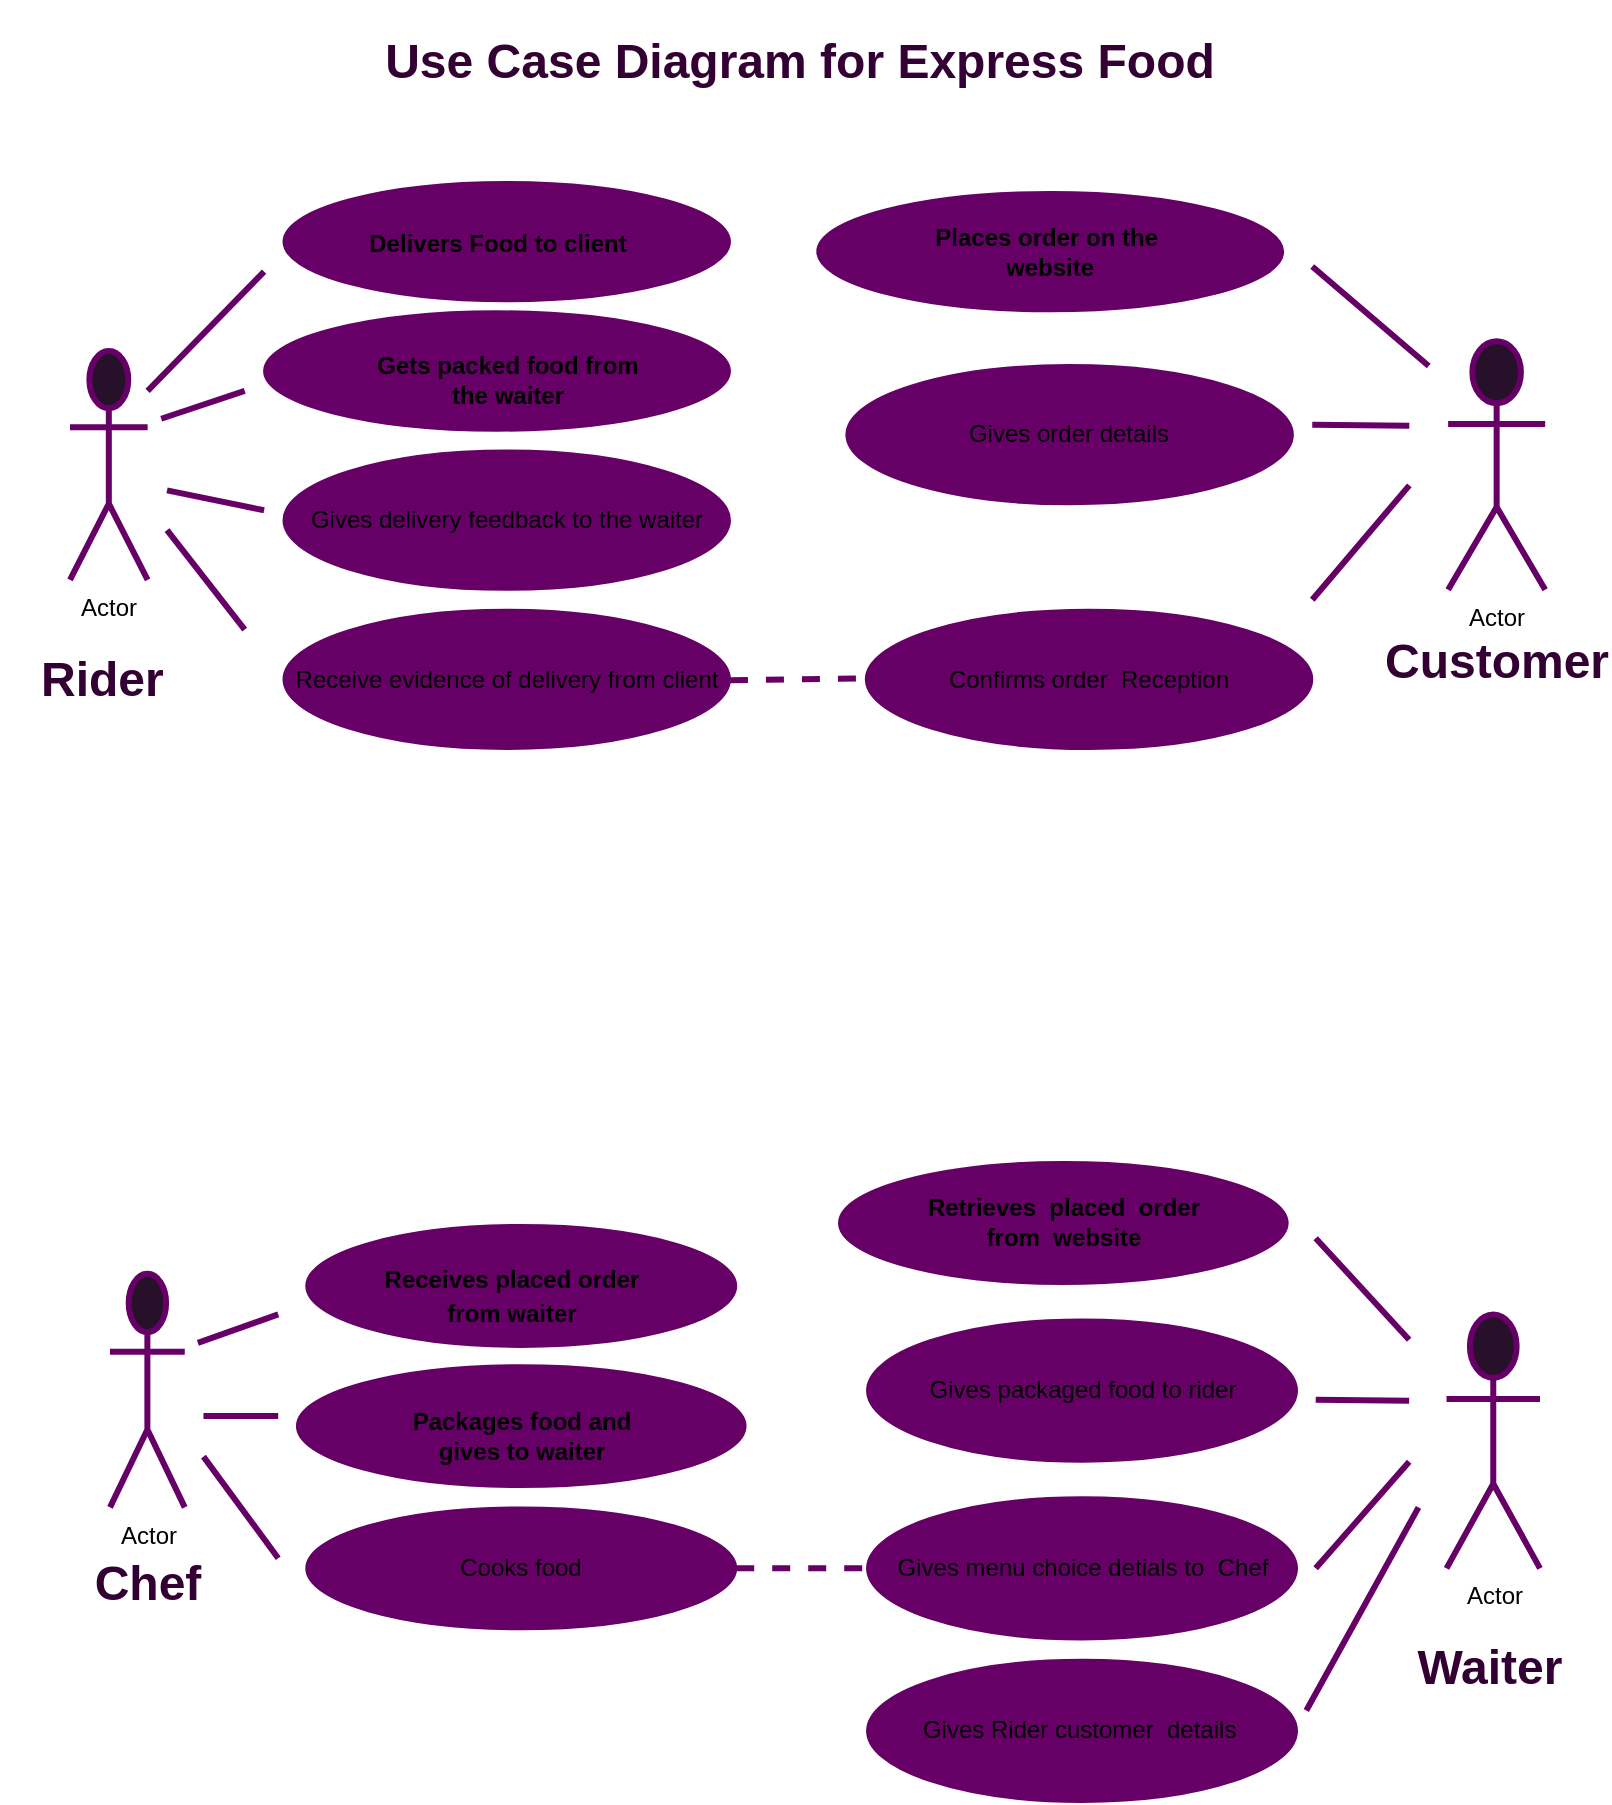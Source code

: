 <mxfile version="13.1.3" pages="2">
    <diagram id="6hGFLwfOUW9BJ-s0fimq" name="Page-1">
        <mxGraphModel dx="2160" dy="410" grid="0" gridSize="10" guides="1" tooltips="1" connect="1" arrows="1" fold="1" page="0" pageScale="1" pageWidth="1169" pageHeight="827" background="#ffffff" math="0" shadow="0">
            <root>
                <mxCell id="0"/>
                <mxCell id="1" parent="0"/>
                <mxCell id="83" value="&lt;h1&gt;&lt;font color=&quot;#330033&quot;&gt;Waiter&lt;/font&gt;&lt;/h1&gt;&lt;span style=&quot;color: rgba(0 , 0 , 0 , 0) ; font-family: monospace ; font-size: 0px&quot;&gt;%3CmxGraphModel%3E%3Croot%3E%3CmxCell%20id%3D%220%22%2F%3E%3CmxCell%20id%3D%221%22%20parent%3D%220%22%2F%3E%3CmxCell%20id%3D%222%22%20value%3D%22Actor%22%20style%3D%22shape%3DumlActor%3BverticalLabelPosition%3Dbottom%3BlabelBackgroundColor%3D%23ffffff%3BverticalAlign%3Dtop%3Bhtml%3D1%3BoutlineConnect%3D0%3BfillColor%3D%2327102A%3BstrokeColor%3D%23FFFFFF%3B%22%20vertex%3D%221%22%20parent%3D%221%22%3E%3CmxGeometry%20x%3D%22-790%22%20y%3D%22132.5%22%20width%3D%2240%22%20height%3D%22115%22%20as%3D%22geometry%22%2F%3E%3C%2FmxCell%3E%3CmxCell%20id%3D%223%22%20value%3D%22%22%20style%3D%22ellipse%3BwhiteSpace%3Dwrap%3Bhtml%3D1%3BfillColor%3D%23660066%3BstrokeColor%3D%23660066%3B%22%20vertex%3D%221%22%20parent%3D%221%22%3E%3CmxGeometry%20x%3D%22-680%22%20y%3D%2247.5%22%20width%3D%22230%22%20height%3D%2260%22%20as%3D%22geometry%22%2F%3E%3C%2FmxCell%3E%3CmxCell%20id%3D%224%22%20value%3D%22%22%20style%3D%22ellipse%3BwhiteSpace%3Dwrap%3Bhtml%3D1%3BfillColor%3D%23660066%3BstrokeColor%3D%23660066%3B%22%20vertex%3D%221%22%20parent%3D%221%22%3E%3CmxGeometry%20x%3D%22-690%22%20y%3D%22112.5%22%20width%3D%22240%22%20height%3D%2260%22%20as%3D%22geometry%22%2F%3E%3C%2FmxCell%3E%3CmxCell%20id%3D%225%22%20value%3D%22Gives%20delivry%20feedback%20to%20the%20waiter%22%20style%3D%22ellipse%3BwhiteSpace%3Dwrap%3Bhtml%3D1%3BfillColor%3D%23660066%3BstrokeColor%3D%23660066%3B%22%20vertex%3D%221%22%20parent%3D%221%22%3E%3CmxGeometry%20x%3D%22-680%22%20y%3D%22182.5%22%20width%3D%22230%22%20height%3D%2270%22%20as%3D%22geometry%22%2F%3E%3C%2FmxCell%3E%3CmxCell%20id%3D%226%22%20value%3D%22Receive%20evidence%20of%20delivery%20from%20client%22%20style%3D%22ellipse%3BwhiteSpace%3Dwrap%3Bhtml%3D1%3BfillColor%3D%23660066%3BstrokeColor%3D%23660066%3B%22%20vertex%3D%221%22%20parent%3D%221%22%3E%3CmxGeometry%20x%3D%22-680%22%20y%3D%22262.5%22%20width%3D%22230%22%20height%3D%2270%22%20as%3D%22geometry%22%2F%3E%3C%2FmxCell%3E%3CmxCell%20id%3D%227%22%20value%3D%22%26lt%3Bh3%26gt%3B%26lt%3Bfont%20style%3D%26quot%3Bfont-size%3A%2012px%26quot%3B%26gt%3BDelivers%20Food%20to%20client%26lt%3B%2Ffont%26gt%3B%26lt%3B%2Fh3%26gt%3B%22%20style%3D%22text%3Bhtml%3D1%3BstrokeColor%3D%23660066%3BfillColor%3Dnone%3Balign%3Dcenter%3BverticalAlign%3Dmiddle%3BwhiteSpace%3Dwrap%3Brounded%3D0%3B%22%20vertex%3D%221%22%20parent%3D%221%22%3E%3CmxGeometry%20x%3D%22-641.92%22%20y%3D%2269.5%22%20width%3D%22143.85%22%20height%3D%2216%22%20as%3D%22geometry%22%2F%3E%3C%2FmxCell%3E%3CmxCell%20id%3D%228%22%20value%3D%22%26lt%3Bh5%26gt%3B%26lt%3Bfont%20style%3D%26quot%3Bfont-size%3A%2012px%26quot%3B%26gt%3B%26lt%3Bfont%26gt%3BGets%20packed%20food%20from%20the%20waiter%26lt%3B%2Ffont%26gt%3B%26lt%3B%2Ffont%26gt%3B%26lt%3B%2Fh5%26gt%3B%22%20style%3D%22text%3Bhtml%3D1%3BstrokeColor%3D%23660066%3BfillColor%3Dnone%3Balign%3Dcenter%3BverticalAlign%3Dmiddle%3BwhiteSpace%3Dwrap%3Brounded%3D0%3B%22%20vertex%3D%221%22%20parent%3D%221%22%3E%3CmxGeometry%20x%3D%22-640%22%20y%3D%22139.5%22%20width%3D%22150%22%20height%3D%2216%22%20as%3D%22geometry%22%2F%3E%3C%2FmxCell%3E%3CmxCell%20id%3D%229%22%20value%3D%22%22%20style%3D%22endArrow%3Dnone%3Bhtml%3D1%3B%22%20edge%3D%221%22%20parent%3D%221%22%3E%3CmxGeometry%20width%3D%2250%22%20height%3D%2250%22%20relative%3D%221%22%20as%3D%22geometry%22%3E%3CmxPoint%20x%3D%22-750%22%20y%3D%22152.5%22%20as%3D%22sourcePoint%22%2F%3E%3CmxPoint%20x%3D%22-690%22%20y%3D%2292.5%22%20as%3D%22targetPoint%22%2F%3E%3C%2FmxGeometry%3E%3C%2FmxCell%3E%3CmxCell%20id%3D%2210%22%20value%3D%22%22%20style%3D%22endArrow%3Dnone%3Bhtml%3D1%3B%22%20edge%3D%221%22%20parent%3D%221%22%3E%3CmxGeometry%20width%3D%2250%22%20height%3D%2250%22%20relative%3D%221%22%20as%3D%22geometry%22%3E%3CmxPoint%20x%3D%22-740%22%20y%3D%22202.5%22%20as%3D%22sourcePoint%22%2F%3E%3CmxPoint%20x%3D%22-690%22%20y%3D%22212.5%22%20as%3D%22targetPoint%22%2F%3E%3C%2FmxGeometry%3E%3C%2FmxCell%3E%3CmxCell%20id%3D%2211%22%20value%3D%22%22%20style%3D%22endArrow%3Dnone%3Bhtml%3D1%3B%22%20edge%3D%221%22%20parent%3D%221%22%3E%3CmxGeometry%20width%3D%2250%22%20height%3D%2250%22%20relative%3D%221%22%20as%3D%22geometry%22%3E%3CmxPoint%20x%3D%22-743%22%20y%3D%22166.5%22%20as%3D%22sourcePoint%22%2F%3E%3CmxPoint%20x%3D%22-700%22%20y%3D%22152.5%22%20as%3D%22targetPoint%22%2F%3E%3C%2FmxGeometry%3E%3C%2FmxCell%3E%3CmxCell%20id%3D%2212%22%20value%3D%22%22%20style%3D%22endArrow%3Dnone%3Bhtml%3D1%3B%22%20edge%3D%221%22%20parent%3D%221%22%3E%3CmxGeometry%20width%3D%2250%22%20height%3D%2250%22%20relative%3D%221%22%20as%3D%22geometry%22%3E%3CmxPoint%20x%3D%22-740%22%20y%3D%22222.5%22%20as%3D%22sourcePoint%22%2F%3E%3CmxPoint%20x%3D%22-700%22%20y%3D%22272.5%22%20as%3D%22targetPoint%22%2F%3E%3C%2FmxGeometry%3E%3C%2FmxCell%3E%3CmxCell%20id%3D%2213%22%20value%3D%22Actor%22%20style%3D%22shape%3DumlActor%3BverticalLabelPosition%3Dbottom%3BlabelBackgroundColor%3D%23ffffff%3BverticalAlign%3Dtop%3Bhtml%3D1%3BoutlineConnect%3D0%3BfillColor%3D%2327102A%3BstrokeColor%3D%23FFFFFF%3B%22%20vertex%3D%221%22%20parent%3D%221%22%3E%3CmxGeometry%20x%3D%22-80%22%20y%3D%22127.5%22%20width%3D%2250%22%20height%3D%22125%22%20as%3D%22geometry%22%2F%3E%3C%2FmxCell%3E%3CmxCell%20id%3D%2214%22%20value%3D%22%22%20style%3D%22ellipse%3BwhiteSpace%3Dwrap%3Bhtml%3D1%3BfillColor%3D%23660066%3BstrokeColor%3D%23660066%3B%22%20vertex%3D%221%22%20parent%3D%221%22%3E%3CmxGeometry%20x%3D%22-405%22%20y%3D%2252.5%22%20width%3D%22240%22%20height%3D%2260%22%20as%3D%22geometry%22%2F%3E%3C%2FmxCell%3E%3CmxCell%20id%3D%2215%22%20value%3D%22Gives%20order%20details%22%20style%3D%22ellipse%3BwhiteSpace%3Dwrap%3Bhtml%3D1%3BfillColor%3D%23660066%3BstrokeColor%3D%23660066%3B%22%20vertex%3D%221%22%20parent%3D%221%22%3E%3CmxGeometry%20x%3D%22-390%22%20y%3D%22127.5%22%20width%3D%22230%22%20height%3D%2270%22%20as%3D%22geometry%22%2F%3E%3C%2FmxCell%3E%3CmxCell%20id%3D%2216%22%20value%3D%22Confirms%20order%26amp%3Bnbsp%3B%20Reception%22%20style%3D%22ellipse%3BwhiteSpace%3Dwrap%3Bhtml%3D1%3BfillColor%3D%23660066%3BstrokeColor%3D%23660066%3B%22%20vertex%3D%221%22%20parent%3D%221%22%3E%3CmxGeometry%20x%3D%22-390%22%20y%3D%22230%22%20width%3D%22230%22%20height%3D%2270%22%20as%3D%22geometry%22%2F%3E%3C%2FmxCell%3E%3CmxCell%20id%3D%2217%22%20value%3D%22%26lt%3Bh5%26gt%3B%26lt%3Bspan%20style%3D%26quot%3Bfont-size%3A%2012px%26quot%3B%26gt%3BPlaces%20order%20on%20the%26amp%3Bnbsp%3B%20website%26lt%3B%2Fspan%26gt%3B%26lt%3B%2Fh5%26gt%3B%22%20style%3D%22text%3Bhtml%3D1%3BstrokeColor%3D%23660066%3BfillColor%3Dnone%3Balign%3Dcenter%3BverticalAlign%3Dmiddle%3BwhiteSpace%3Dwrap%3Brounded%3D0%3B%22%20vertex%3D%221%22%20parent%3D%221%22%3E%3CmxGeometry%20x%3D%22-360%22%20y%3D%2274.5%22%20width%3D%22150%22%20height%3D%2215.5%22%20as%3D%22geometry%22%2F%3E%3C%2FmxCell%3E%3CmxCell%20id%3D%2218%22%20value%3D%22%22%20style%3D%22endArrow%3Dnone%3Bhtml%3D1%3B%22%20edge%3D%221%22%20parent%3D%221%22%3E%3CmxGeometry%20width%3D%2250%22%20height%3D%2250%22%20relative%3D%221%22%20as%3D%22geometry%22%3E%3CmxPoint%20x%3D%22-150%22%20y%3D%22257.5%22%20as%3D%22sourcePoint%22%2F%3E%3CmxPoint%20x%3D%22-100%22%20y%3D%22200%22%20as%3D%22targetPoint%22%2F%3E%3C%2FmxGeometry%3E%3C%2FmxCell%3E%3CmxCell%20id%3D%2219%22%20value%3D%22%22%20style%3D%22endArrow%3Dnone%3Bhtml%3D1%3B%22%20edge%3D%221%22%20parent%3D%221%22%3E%3CmxGeometry%20width%3D%2250%22%20height%3D%2250%22%20relative%3D%221%22%20as%3D%22geometry%22%3E%3CmxPoint%20x%3D%22-150%22%20y%3D%22169.5%22%20as%3D%22sourcePoint%22%2F%3E%3CmxPoint%20x%3D%22-100%22%20y%3D%22170%22%20as%3D%22targetPoint%22%2F%3E%3C%2FmxGeometry%3E%3C%2FmxCell%3E%3CmxCell%20id%3D%2220%22%20value%3D%22%22%20style%3D%22endArrow%3Dnone%3Bhtml%3D1%3B%22%20edge%3D%221%22%20parent%3D%221%22%3E%3CmxGeometry%20width%3D%2250%22%20height%3D%2250%22%20relative%3D%221%22%20as%3D%22geometry%22%3E%3CmxPoint%20x%3D%22-150%22%20y%3D%2290%22%20as%3D%22sourcePoint%22%2F%3E%3CmxPoint%20x%3D%22-100%22%20y%3D%22140%22%20as%3D%22targetPoint%22%2F%3E%3C%2FmxGeometry%3E%3C%2FmxCell%3E%3CmxCell%20id%3D%2221%22%20style%3D%22edgeStyle%3Dnone%3Brounded%3D0%3BorthogonalLoop%3D1%3BjettySize%3Dauto%3Bhtml%3D1%3BexitX%3D1%3BexitY%3D1%3BexitDx%3D0%3BexitDy%3D0%3BstrokeColor%3D%23660066%3B%22%20edge%3D%221%22%20source%3D%2217%22%20target%3D%2217%22%20parent%3D%221%22%3E%3CmxGeometry%20relative%3D%221%22%20as%3D%22geometry%22%2F%3E%3C%2FmxCell%3E%3CmxCell%20id%3D%2222%22%20style%3D%22edgeStyle%3Dnone%3Brounded%3D0%3BorthogonalLoop%3D1%3BjettySize%3Dauto%3Bhtml%3D1%3BexitX%3D0.75%3BexitY%3D0%3BexitDx%3D0%3BexitDy%3D0%3BstrokeColor%3D%23660066%3B%22%20edge%3D%221%22%20source%3D%2223%22%20parent%3D%221%22%3E%3CmxGeometry%20relative%3D%221%22%20as%3D%22geometry%22%3E%3CmxPoint%20x%3D%22-40%22%20y%3D%22280%22%20as%3D%22targetPoint%22%2F%3E%3C%2FmxGeometry%3E%3C%2FmxCell%3E%3CmxCell%20id%3D%2223%22%20value%3D%22%26lt%3Bh1%26gt%3BCustomer%26lt%3B%2Fh1%26gt%3B%22%20style%3D%22text%3Bhtml%3D1%3BstrokeColor%3Dnone%3BfillColor%3Dnone%3Balign%3Dcenter%3BverticalAlign%3Dmiddle%3BwhiteSpace%3Dwrap%3Brounded%3D0%3B%22%20vertex%3D%221%22%20parent%3D%221%22%3E%3CmxGeometry%20x%3D%22-120%22%20y%3D%22287.5%22%20width%3D%22110%22%20height%3D%2220%22%20as%3D%22geometry%22%2F%3E%3C%2FmxCell%3E%3C%2Froot%3E%3C%2FmxGraphModel%3E&lt;/span&gt;" style="text;html=1;strokeColor=none;fillColor=none;align=center;verticalAlign=middle;whiteSpace=wrap;rounded=0;" parent="1" vertex="1">
                    <mxGeometry x="-125" y="860" width="110" height="20" as="geometry"/>
                </mxCell>
                <mxCell id="62" value="Actor" style="shape=umlActor;verticalLabelPosition=bottom;labelBackgroundColor=#ffffff;verticalAlign=top;html=1;outlineConnect=0;fillColor=#27102A;strokeColor=#660066;strokeWidth=3;" parent="1" vertex="1">
                    <mxGeometry x="-760" y="665.873" width="37.386" height="116.825" as="geometry"/>
                </mxCell>
                <mxCell id="63" value="" style="ellipse;whiteSpace=wrap;html=1;fillColor=#660066;strokeColor=#660066;" parent="1" vertex="1">
                    <mxGeometry x="-661.863" y="641.492" width="214.967" height="60.952" as="geometry"/>
                </mxCell>
                <mxCell id="64" value="" style="ellipse;whiteSpace=wrap;html=1;fillColor=#660066;strokeColor=#660066;" parent="1" vertex="1">
                    <mxGeometry x="-666.536" y="711.587" width="224.314" height="60.952" as="geometry"/>
                </mxCell>
                <mxCell id="65" value="Cooks food" style="ellipse;whiteSpace=wrap;html=1;fillColor=#660066;strokeColor=#660066;" parent="1" vertex="1">
                    <mxGeometry x="-661.863" y="782.698" width="214.967" height="60.952" as="geometry"/>
                </mxCell>
                <mxCell id="67" value="&lt;h3&gt;&lt;font style=&quot;font-size: 12px&quot;&gt;Receives placed order from waiter&lt;/font&gt;&lt;/h3&gt;" style="text;html=1;strokeColor=#660066;fillColor=none;align=center;verticalAlign=middle;whiteSpace=wrap;rounded=0;" parent="1" vertex="1">
                    <mxGeometry x="-626.272" y="667.905" width="134.448" height="16.254" as="geometry"/>
                </mxCell>
                <mxCell id="68" value="&lt;h5&gt;&lt;font style=&quot;font-size: 12px&quot;&gt;&lt;font&gt;Packages food and gives to waiter&lt;/font&gt;&lt;/font&gt;&lt;/h5&gt;" style="text;html=1;strokeColor=#660066;fillColor=none;align=center;verticalAlign=middle;whiteSpace=wrap;rounded=0;" parent="1" vertex="1">
                    <mxGeometry x="-624.477" y="739.016" width="140.196" height="16.254" as="geometry"/>
                </mxCell>
                <mxCell id="70" value="" style="endArrow=none;html=1;strokeColor=#660066;strokeWidth=3;" parent="1" edge="1">
                    <mxGeometry width="50" height="50" relative="1" as="geometry">
                        <mxPoint x="-713.268" y="736.984" as="sourcePoint"/>
                        <mxPoint x="-675.882" y="736.984" as="targetPoint"/>
                    </mxGeometry>
                </mxCell>
                <mxCell id="71" value="" style="endArrow=none;html=1;strokeColor=#660066;strokeWidth=3;" parent="1" edge="1">
                    <mxGeometry width="50" height="50" relative="1" as="geometry">
                        <mxPoint x="-716.072" y="700.413" as="sourcePoint"/>
                        <mxPoint x="-675.882" y="686.19" as="targetPoint"/>
                    </mxGeometry>
                </mxCell>
                <mxCell id="72" value="" style="endArrow=none;html=1;strokeColor=#660066;strokeWidth=3;" parent="1" edge="1">
                    <mxGeometry width="50" height="50" relative="1" as="geometry">
                        <mxPoint x="-713.268" y="757.302" as="sourcePoint"/>
                        <mxPoint x="-675.882" y="808.095" as="targetPoint"/>
                    </mxGeometry>
                </mxCell>
                <mxCell id="73" value="Actor" style="shape=umlActor;verticalLabelPosition=bottom;labelBackgroundColor=#ffffff;verticalAlign=top;html=1;outlineConnect=0;fillColor=#27102A;strokeColor=#660066;strokeWidth=3;" parent="1" vertex="1">
                    <mxGeometry x="-91.732" y="686.19" width="46.732" height="126.984" as="geometry"/>
                </mxCell>
                <mxCell id="74" value="" style="ellipse;whiteSpace=wrap;html=1;fillColor=#660066;strokeColor=#660066;" parent="1" vertex="1">
                    <mxGeometry x="-395.49" y="610" width="224.314" height="60.952" as="geometry"/>
                </mxCell>
                <mxCell id="75" value="Gives menu choice detials to&amp;nbsp; Chef" style="ellipse;whiteSpace=wrap;html=1;fillColor=#660066;strokeColor=#660066;" parent="1" vertex="1">
                    <mxGeometry x="-381.471" y="777.619" width="214.967" height="71.111" as="geometry"/>
                </mxCell>
                <mxCell id="76" value="Gives packaged food to rider" style="ellipse;whiteSpace=wrap;html=1;fillColor=#660066;strokeColor=#660066;" parent="1" vertex="1">
                    <mxGeometry x="-381.471" y="688.73" width="214.967" height="71.111" as="geometry"/>
                </mxCell>
                <mxCell id="77" value="&lt;h5&gt;&lt;span style=&quot;font-size: 12px&quot;&gt;Retrieves&amp;nbsp; placed&amp;nbsp; order from&amp;nbsp; website&lt;/span&gt;&lt;/h5&gt;" style="text;html=1;strokeColor=#660066;fillColor=none;align=center;verticalAlign=middle;whiteSpace=wrap;rounded=0;" parent="1" vertex="1">
                    <mxGeometry x="-353.431" y="632.349" width="140.196" height="15.746" as="geometry"/>
                </mxCell>
                <mxCell id="78" value="" style="endArrow=none;html=1;strokeColor=#660066;strokeWidth=3;" parent="1" edge="1">
                    <mxGeometry width="50" height="50" relative="1" as="geometry">
                        <mxPoint x="-157.157" y="813.175" as="sourcePoint"/>
                        <mxPoint x="-110.425" y="759.841" as="targetPoint"/>
                    </mxGeometry>
                </mxCell>
                <mxCell id="79" value="" style="endArrow=none;html=1;strokeColor=#660066;strokeWidth=3;" parent="1" edge="1">
                    <mxGeometry width="50" height="50" relative="1" as="geometry">
                        <mxPoint x="-157.157" y="728.857" as="sourcePoint"/>
                        <mxPoint x="-110.425" y="729.365" as="targetPoint"/>
                    </mxGeometry>
                </mxCell>
                <mxCell id="80" value="" style="endArrow=none;html=1;strokeColor=#660066;strokeWidth=3;" parent="1" edge="1">
                    <mxGeometry width="50" height="50" relative="1" as="geometry">
                        <mxPoint x="-157.157" y="648.095" as="sourcePoint"/>
                        <mxPoint x="-110.425" y="698.889" as="targetPoint"/>
                    </mxGeometry>
                </mxCell>
                <mxCell id="81" style="edgeStyle=none;rounded=0;orthogonalLoop=1;jettySize=auto;html=1;exitX=1;exitY=1;exitDx=0;exitDy=0;strokeColor=#660066;" parent="1" source="77" target="77" edge="1">
                    <mxGeometry relative="1" as="geometry"/>
                </mxCell>
                <mxCell id="87" value="Gives Rider customer&amp;nbsp; details&amp;nbsp;" style="ellipse;whiteSpace=wrap;html=1;fillColor=#660066;strokeColor=#660066;" parent="1" vertex="1">
                    <mxGeometry x="-381.471" y="858.889" width="214.967" height="71.111" as="geometry"/>
                </mxCell>
                <mxCell id="88" value="" style="endArrow=none;html=1;strokeColor=#660066;strokeWidth=3;" parent="1" edge="1">
                    <mxGeometry width="50" height="50" relative="1" as="geometry">
                        <mxPoint x="-161.83" y="884.286" as="sourcePoint"/>
                        <mxPoint x="-105.752" y="782.698" as="targetPoint"/>
                    </mxGeometry>
                </mxCell>
                <mxCell id="89" value="" style="endArrow=none;dashed=1;html=1;strokeColor=#660066;entryX=0;entryY=0.5;entryDx=0;entryDy=0;exitX=1;exitY=0.5;exitDx=0;exitDy=0;strokeWidth=3;" parent="1" source="65" target="75" edge="1">
                    <mxGeometry width="50" height="50" relative="1" as="geometry">
                        <mxPoint x="-435.68" y="818.254" as="sourcePoint"/>
                        <mxPoint x="-388.948" y="767.46" as="targetPoint"/>
                    </mxGeometry>
                </mxCell>
                <mxCell id="86" value="&lt;h1&gt;&lt;/h1&gt;&lt;font color=&quot;#330033&quot;&gt;&lt;span style=&quot;font-size: 24px&quot;&gt;&lt;b&gt;Chef&lt;/b&gt;&lt;/span&gt;&lt;span style=&quot;font-family: monospace ; font-size: 0px&quot;&gt;%3CmxGraphModel%3E%3Croot%3E%3CmxCell%20id%3D%220%22%2F%3E%3CmxCell%20id%3D%221%22%20parent%3D%220%22%2F%3E%3CmxCell%20id%3D%222%22%20value%3D%22Actor%22%20style%3D%22shape%3DumlActor%3BverticalLabelPosition%3Dbottom%3BlabelBackgroundColor%3D%23ffffff%3BverticalAlign%3Dtop%3Bhtml%3D1%3BoutlineConnect%3D0%3BfillColor%3D%2327102A%3BstrokeColor%3D%23FFFFFF%3B%22%20vertex%3D%221%22%20parent%3D%221%22%3E%3CmxGeometry%20x%3D%22-790%22%20y%3D%22132.5%22%20width%3D%2240%22%20height%3D%22115%22%20as%3D%22geometry%22%2F%3E%3C%2FmxCell%3E%3CmxCell%20id%3D%223%22%20value%3D%22%22%20style%3D%22ellipse%3BwhiteSpace%3Dwrap%3Bhtml%3D1%3BfillColor%3D%23660066%3BstrokeColor%3D%23660066%3B%22%20vertex%3D%221%22%20parent%3D%221%22%3E%3CmxGeometry%20x%3D%22-680%22%20y%3D%2247.5%22%20width%3D%22230%22%20height%3D%2260%22%20as%3D%22geometry%22%2F%3E%3C%2FmxCell%3E%3CmxCell%20id%3D%224%22%20value%3D%22%22%20style%3D%22ellipse%3BwhiteSpace%3Dwrap%3Bhtml%3D1%3BfillColor%3D%23660066%3BstrokeColor%3D%23660066%3B%22%20vertex%3D%221%22%20parent%3D%221%22%3E%3CmxGeometry%20x%3D%22-690%22%20y%3D%22112.5%22%20width%3D%22240%22%20height%3D%2260%22%20as%3D%22geometry%22%2F%3E%3C%2FmxCell%3E%3CmxCell%20id%3D%225%22%20value%3D%22Gives%20delivry%20feedback%20to%20the%20waiter%22%20style%3D%22ellipse%3BwhiteSpace%3Dwrap%3Bhtml%3D1%3BfillColor%3D%23660066%3BstrokeColor%3D%23660066%3B%22%20vertex%3D%221%22%20parent%3D%221%22%3E%3CmxGeometry%20x%3D%22-680%22%20y%3D%22182.5%22%20width%3D%22230%22%20height%3D%2270%22%20as%3D%22geometry%22%2F%3E%3C%2FmxCell%3E%3CmxCell%20id%3D%226%22%20value%3D%22Receive%20evidence%20of%20delivery%20from%20client%22%20style%3D%22ellipse%3BwhiteSpace%3Dwrap%3Bhtml%3D1%3BfillColor%3D%23660066%3BstrokeColor%3D%23660066%3B%22%20vertex%3D%221%22%20parent%3D%221%22%3E%3CmxGeometry%20x%3D%22-680%22%20y%3D%22262.5%22%20width%3D%22230%22%20height%3D%2270%22%20as%3D%22geometry%22%2F%3E%3C%2FmxCell%3E%3CmxCell%20id%3D%227%22%20value%3D%22%26lt%3Bh3%26gt%3B%26lt%3Bfont%20style%3D%26quot%3Bfont-size%3A%2012px%26quot%3B%26gt%3BDelivers%20Food%20to%20client%26lt%3B%2Ffont%26gt%3B%26lt%3B%2Fh3%26gt%3B%22%20style%3D%22text%3Bhtml%3D1%3BstrokeColor%3D%23660066%3BfillColor%3Dnone%3Balign%3Dcenter%3BverticalAlign%3Dmiddle%3BwhiteSpace%3Dwrap%3Brounded%3D0%3B%22%20vertex%3D%221%22%20parent%3D%221%22%3E%3CmxGeometry%20x%3D%22-641.92%22%20y%3D%2269.5%22%20width%3D%22143.85%22%20height%3D%2216%22%20as%3D%22geometry%22%2F%3E%3C%2FmxCell%3E%3CmxCell%20id%3D%228%22%20value%3D%22%26lt%3Bh5%26gt%3B%26lt%3Bfont%20style%3D%26quot%3Bfont-size%3A%2012px%26quot%3B%26gt%3B%26lt%3Bfont%26gt%3BGets%20packed%20food%20from%20the%20waiter%26lt%3B%2Ffont%26gt%3B%26lt%3B%2Ffont%26gt%3B%26lt%3B%2Fh5%26gt%3B%22%20style%3D%22text%3Bhtml%3D1%3BstrokeColor%3D%23660066%3BfillColor%3Dnone%3Balign%3Dcenter%3BverticalAlign%3Dmiddle%3BwhiteSpace%3Dwrap%3Brounded%3D0%3B%22%20vertex%3D%221%22%20parent%3D%221%22%3E%3CmxGeometry%20x%3D%22-640%22%20y%3D%22139.5%22%20width%3D%22150%22%20height%3D%2216%22%20as%3D%22geometry%22%2F%3E%3C%2FmxCell%3E%3CmxCell%20id%3D%229%22%20value%3D%22%22%20style%3D%22endArrow%3Dnone%3Bhtml%3D1%3B%22%20edge%3D%221%22%20parent%3D%221%22%3E%3CmxGeometry%20width%3D%2250%22%20height%3D%2250%22%20relative%3D%221%22%20as%3D%22geometry%22%3E%3CmxPoint%20x%3D%22-750%22%20y%3D%22152.5%22%20as%3D%22sourcePoint%22%2F%3E%3CmxPoint%20x%3D%22-690%22%20y%3D%2292.5%22%20as%3D%22targetPoint%22%2F%3E%3C%2FmxGeometry%3E%3C%2FmxCell%3E%3CmxCell%20id%3D%2210%22%20value%3D%22%22%20style%3D%22endArrow%3Dnone%3Bhtml%3D1%3B%22%20edge%3D%221%22%20parent%3D%221%22%3E%3CmxGeometry%20width%3D%2250%22%20height%3D%2250%22%20relative%3D%221%22%20as%3D%22geometry%22%3E%3CmxPoint%20x%3D%22-740%22%20y%3D%22202.5%22%20as%3D%22sourcePoint%22%2F%3E%3CmxPoint%20x%3D%22-690%22%20y%3D%22212.5%22%20as%3D%22targetPoint%22%2F%3E%3C%2FmxGeometry%3E%3C%2FmxCell%3E%3CmxCell%20id%3D%2211%22%20value%3D%22%22%20style%3D%22endArrow%3Dnone%3Bhtml%3D1%3B%22%20edge%3D%221%22%20parent%3D%221%22%3E%3CmxGeometry%20width%3D%2250%22%20height%3D%2250%22%20relative%3D%221%22%20as%3D%22geometry%22%3E%3CmxPoint%20x%3D%22-743%22%20y%3D%22166.5%22%20as%3D%22sourcePoint%22%2F%3E%3CmxPoint%20x%3D%22-700%22%20y%3D%22152.5%22%20as%3D%22targetPoint%22%2F%3E%3C%2FmxGeometry%3E%3C%2FmxCell%3E%3CmxCell%20id%3D%2212%22%20value%3D%22%22%20style%3D%22endArrow%3Dnone%3Bhtml%3D1%3B%22%20edge%3D%221%22%20parent%3D%221%22%3E%3CmxGeometry%20width%3D%2250%22%20height%3D%2250%22%20relative%3D%221%22%20as%3D%22geometry%22%3E%3CmxPoint%20x%3D%22-740%22%20y%3D%22222.5%22%20as%3D%22sourcePoint%22%2F%3E%3CmxPoint%20x%3D%22-700%22%20y%3D%22272.5%22%20as%3D%22targetPoint%22%2F%3E%3C%2FmxGeometry%3E%3C%2FmxCell%3E%3CmxCell%20id%3D%2213%22%20value%3D%22Actor%22%20style%3D%22shape%3DumlActor%3BverticalLabelPosition%3Dbottom%3BlabelBackgroundColor%3D%23ffffff%3BverticalAlign%3Dtop%3Bhtml%3D1%3BoutlineConnect%3D0%3BfillColor%3D%2327102A%3BstrokeColor%3D%23FFFFFF%3B%22%20vertex%3D%221%22%20parent%3D%221%22%3E%3CmxGeometry%20x%3D%22-80%22%20y%3D%22127.5%22%20width%3D%2250%22%20height%3D%22125%22%20as%3D%22geometry%22%2F%3E%3C%2FmxCell%3E%3CmxCell%20id%3D%2214%22%20value%3D%22%22%20style%3D%22ellipse%3BwhiteSpace%3Dwrap%3Bhtml%3D1%3BfillColor%3D%23660066%3BstrokeColor%3D%23660066%3B%22%20vertex%3D%221%22%20parent%3D%221%22%3E%3CmxGeometry%20x%3D%22-405%22%20y%3D%2252.5%22%20width%3D%22240%22%20height%3D%2260%22%20as%3D%22geometry%22%2F%3E%3C%2FmxCell%3E%3CmxCell%20id%3D%2215%22%20value%3D%22Gives%20order%20details%22%20style%3D%22ellipse%3BwhiteSpace%3Dwrap%3Bhtml%3D1%3BfillColor%3D%23660066%3BstrokeColor%3D%23660066%3B%22%20vertex%3D%221%22%20parent%3D%221%22%3E%3CmxGeometry%20x%3D%22-390%22%20y%3D%22127.5%22%20width%3D%22230%22%20height%3D%2270%22%20as%3D%22geometry%22%2F%3E%3C%2FmxCell%3E%3CmxCell%20id%3D%2216%22%20value%3D%22Confirms%20order%26amp%3Bnbsp%3B%20Reception%22%20style%3D%22ellipse%3BwhiteSpace%3Dwrap%3Bhtml%3D1%3BfillColor%3D%23660066%3BstrokeColor%3D%23660066%3B%22%20vertex%3D%221%22%20parent%3D%221%22%3E%3CmxGeometry%20x%3D%22-390%22%20y%3D%22230%22%20width%3D%22230%22%20height%3D%2270%22%20as%3D%22geometry%22%2F%3E%3C%2FmxCell%3E%3CmxCell%20id%3D%2217%22%20value%3D%22%26lt%3Bh5%26gt%3B%26lt%3Bspan%20style%3D%26quot%3Bfont-size%3A%2012px%26quot%3B%26gt%3BPlaces%20order%20on%20the%26amp%3Bnbsp%3B%20website%26lt%3B%2Fspan%26gt%3B%26lt%3B%2Fh5%26gt%3B%22%20style%3D%22text%3Bhtml%3D1%3BstrokeColor%3D%23660066%3BfillColor%3Dnone%3Balign%3Dcenter%3BverticalAlign%3Dmiddle%3BwhiteSpace%3Dwrap%3Brounded%3D0%3B%22%20vertex%3D%221%22%20parent%3D%221%22%3E%3CmxGeometry%20x%3D%22-360%22%20y%3D%2274.5%22%20width%3D%22150%22%20height%3D%2215.5%22%20as%3D%22geometry%22%2F%3E%3C%2FmxCell%3E%3CmxCell%20id%3D%2218%22%20value%3D%22%22%20style%3D%22endArrow%3Dnone%3Bhtml%3D1%3B%22%20edge%3D%221%22%20parent%3D%221%22%3E%3CmxGeometry%20width%3D%2250%22%20height%3D%2250%22%20relative%3D%221%22%20as%3D%22geometry%22%3E%3CmxPoint%20x%3D%22-150%22%20y%3D%22257.5%22%20as%3D%22sourcePoint%22%2F%3E%3CmxPoint%20x%3D%22-100%22%20y%3D%22200%22%20as%3D%22targetPoint%22%2F%3E%3C%2FmxGeometry%3E%3C%2FmxCell%3E%3CmxCell%20id%3D%2219%22%20value%3D%22%22%20style%3D%22endArrow%3Dnone%3Bhtml%3D1%3B%22%20edge%3D%221%22%20parent%3D%221%22%3E%3CmxGeometry%20width%3D%2250%22%20height%3D%2250%22%20relative%3D%221%22%20as%3D%22geometry%22%3E%3CmxPoint%20x%3D%22-150%22%20y%3D%22169.5%22%20as%3D%22sourcePoint%22%2F%3E%3CmxPoint%20x%3D%22-100%22%20y%3D%22170%22%20as%3D%22targetPoint%22%2F%3E%3C%2FmxGeometry%3E%3C%2FmxCell%3E%3CmxCell%20id%3D%2220%22%20value%3D%22%22%20style%3D%22endArrow%3Dnone%3Bhtml%3D1%3B%22%20edge%3D%221%22%20parent%3D%221%22%3E%3CmxGeometry%20width%3D%2250%22%20height%3D%2250%22%20relative%3D%221%22%20as%3D%22geometry%22%3E%3CmxPoint%20x%3D%22-150%22%20y%3D%2290%22%20as%3D%22sourcePoint%22%2F%3E%3CmxPoint%20x%3D%22-100%22%20y%3D%22140%22%20as%3D%22targetPoint%22%2F%3E%3C%2FmxGeometry%3E%3C%2FmxCell%3E%3CmxCell%20id%3D%2221%22%20style%3D%22edgeStyle%3Dnone%3Brounded%3D0%3BorthogonalLoop%3D1%3BjettySize%3Dauto%3Bhtml%3D1%3BexitX%3D1%3BexitY%3D1%3BexitDx%3D0%3BexitDy%3D0%3BstrokeColor%3D%23660066%3B%22%20edge%3D%221%22%20source%3D%2217%22%20target%3D%2217%22%20parent%3D%221%22%3E%3CmxGeometry%20relative%3D%221%22%20as%3D%22geometry%22%2F%3E%3C%2FmxCell%3E%3CmxCell%20id%3D%2222%22%20style%3D%22edgeStyle%3Dnone%3Brounded%3D0%3BorthogonalLoop%3D1%3BjettySize%3Dauto%3Bhtml%3D1%3BexitX%3D0.75%3BexitY%3D0%3BexitDx%3D0%3BexitDy%3D0%3BstrokeColor%3D%23660066%3B%22%20edge%3D%221%22%20source%3D%2223%22%20parent%3D%221%22%3E%3CmxGeometry%20relative%3D%221%22%20as%3D%22geometry%22%3E%3CmxPoint%20x%3D%22-40%22%20y%3D%22280%22%20as%3D%22targetPoint%22%2F%3E%3C%2FmxGeometry%3E%3C%2FmxCell%3E%3CmxCell%20id%3D%2223%22%20value%3D%22%26lt%3Bh1%26gt%3BCustomer%26lt%3B%2Fh1%26gt%3B%22%20style%3D%22text%3Bhtml%3D1%3BstrokeColor%3Dnone%3BfillColor%3Dnone%3Balign%3Dcenter%3BverticalAlign%3Dmiddle%3BwhiteSpace%3Dwrap%3Brounded%3D0%3B%22%20vertex%3D%221%22%20parent%3D%221%22%3E%3CmxGeometry%20x%3D%22-120%22%20y%3D%22287.5%22%20width%3D%22110%22%20height%3D%2220%22%20as%3D%22geometry%22%2F%3E%3C%2FmxCell%3E%3C%2Froot%3E%3C%2FmxGraphModel%3E&lt;/span&gt;&lt;/font&gt;" style="text;html=1;strokeColor=none;fillColor=none;align=center;verticalAlign=middle;whiteSpace=wrap;rounded=0;" parent="1" vertex="1">
                    <mxGeometry x="-796.31" y="803.17" width="110" height="20" as="geometry"/>
                </mxCell>
                <mxCell id="16" value="Actor" style="shape=umlActor;verticalLabelPosition=bottom;labelBackgroundColor=#ffffff;verticalAlign=top;html=1;outlineConnect=0;fillColor=#27102A;strokeColor=#660066;strokeWidth=3;" parent="1" vertex="1">
                    <mxGeometry x="-780" y="204.553" width="38.821" height="114.395" as="geometry"/>
                </mxCell>
                <mxCell id="23" value="" style="ellipse;whiteSpace=wrap;html=1;fillColor=#660066;strokeColor=#660066;" parent="1" vertex="1">
                    <mxGeometry x="-673.244" y="120" width="223.218" height="59.684" as="geometry"/>
                </mxCell>
                <mxCell id="24" value="" style="ellipse;whiteSpace=wrap;html=1;fillColor=#660066;strokeColor=#660066;" parent="1" vertex="1">
                    <mxGeometry x="-682.949" y="184.658" width="232.923" height="59.684" as="geometry"/>
                </mxCell>
                <mxCell id="25" value="Gives delivery feedback to the waiter" style="ellipse;whiteSpace=wrap;html=1;fillColor=#660066;strokeColor=#660066;" parent="1" vertex="1">
                    <mxGeometry x="-673.244" y="254.289" width="223.218" height="69.632" as="geometry"/>
                </mxCell>
                <mxCell id="26" value="Receive evidence of delivery from client" style="ellipse;whiteSpace=wrap;html=1;fillColor=#660066;strokeColor=#660066;" parent="1" vertex="1">
                    <mxGeometry x="-673.244" y="333.868" width="223.218" height="69.632" as="geometry"/>
                </mxCell>
                <mxCell id="27" value="&lt;h3&gt;&lt;font style=&quot;font-size: 12px&quot;&gt;Delivers Food to client&lt;/font&gt;&lt;/h3&gt;" style="text;html=1;strokeColor=#660066;fillColor=none;align=center;verticalAlign=middle;whiteSpace=wrap;rounded=0;" parent="1" vertex="1">
                    <mxGeometry x="-636.286" y="141.884" width="139.608" height="15.916" as="geometry"/>
                </mxCell>
                <mxCell id="28" value="&lt;h5&gt;&lt;font style=&quot;font-size: 12px&quot;&gt;&lt;font&gt;Gets packed food from the waiter&lt;/font&gt;&lt;/font&gt;&lt;/h5&gt;" style="text;html=1;strokeColor=#660066;fillColor=none;align=center;verticalAlign=middle;whiteSpace=wrap;rounded=0;" parent="1" vertex="1">
                    <mxGeometry x="-634.423" y="211.516" width="145.577" height="15.916" as="geometry"/>
                </mxCell>
                <mxCell id="30" value="" style="endArrow=none;html=1;strokeColor=#660066;strokeWidth=3;" parent="1" edge="1">
                    <mxGeometry width="50" height="50" relative="1" as="geometry">
                        <mxPoint x="-741.179" y="224.447" as="sourcePoint"/>
                        <mxPoint x="-682.949" y="164.763" as="targetPoint"/>
                    </mxGeometry>
                </mxCell>
                <mxCell id="31" value="" style="endArrow=none;html=1;strokeColor=#660066;strokeWidth=3;" parent="1" edge="1">
                    <mxGeometry width="50" height="50" relative="1" as="geometry">
                        <mxPoint x="-731.474" y="274.184" as="sourcePoint"/>
                        <mxPoint x="-682.949" y="284.132" as="targetPoint"/>
                    </mxGeometry>
                </mxCell>
                <mxCell id="32" value="" style="endArrow=none;html=1;strokeColor=#660066;strokeWidth=3;" parent="1" edge="1">
                    <mxGeometry width="50" height="50" relative="1" as="geometry">
                        <mxPoint x="-734.386" y="238.374" as="sourcePoint"/>
                        <mxPoint x="-692.654" y="224.447" as="targetPoint"/>
                    </mxGeometry>
                </mxCell>
                <mxCell id="33" value="" style="endArrow=none;html=1;strokeColor=#660066;strokeWidth=3;" parent="1" edge="1">
                    <mxGeometry width="50" height="50" relative="1" as="geometry">
                        <mxPoint x="-731.474" y="294.079" as="sourcePoint"/>
                        <mxPoint x="-692.654" y="343.816" as="targetPoint"/>
                    </mxGeometry>
                </mxCell>
                <mxCell id="38" value="Actor" style="shape=umlActor;verticalLabelPosition=bottom;labelBackgroundColor=#ffffff;verticalAlign=top;html=1;outlineConnect=0;fillColor=#27102A;strokeColor=#660066;strokeWidth=3;" parent="1" vertex="1">
                    <mxGeometry x="-90.936" y="199.579" width="48.526" height="124.342" as="geometry"/>
                </mxCell>
                <mxCell id="49" value="" style="ellipse;whiteSpace=wrap;html=1;fillColor=#660066;strokeColor=#660066;" parent="1" vertex="1">
                    <mxGeometry x="-406.353" y="124.974" width="232.923" height="59.684" as="geometry"/>
                </mxCell>
                <mxCell id="50" value="Gives order details" style="ellipse;whiteSpace=wrap;html=1;fillColor=#660066;strokeColor=#660066;" parent="1" vertex="1">
                    <mxGeometry x="-391.795" y="211.516" width="223.218" height="69.632" as="geometry"/>
                </mxCell>
                <mxCell id="51" value="Confirms order&amp;nbsp; Reception" style="ellipse;whiteSpace=wrap;html=1;fillColor=#660066;strokeColor=#660066;" parent="1" vertex="1">
                    <mxGeometry x="-382.09" y="333.868" width="223.218" height="69.632" as="geometry"/>
                </mxCell>
                <mxCell id="53" value="&lt;h5&gt;&lt;span style=&quot;font-size: 12px&quot;&gt;Places order on the&amp;nbsp; website&lt;/span&gt;&lt;/h5&gt;" style="text;html=1;strokeColor=#660066;fillColor=none;align=center;verticalAlign=middle;whiteSpace=wrap;rounded=0;" parent="1" vertex="1">
                    <mxGeometry x="-362.679" y="146.858" width="145.577" height="15.418" as="geometry"/>
                </mxCell>
                <mxCell id="54" value="" style="endArrow=none;html=1;strokeColor=#660066;strokeWidth=3;" parent="1" edge="1">
                    <mxGeometry width="50" height="50" relative="1" as="geometry">
                        <mxPoint x="-158.872" y="328.895" as="sourcePoint"/>
                        <mxPoint x="-110.346" y="271.697" as="targetPoint"/>
                    </mxGeometry>
                </mxCell>
                <mxCell id="56" value="" style="endArrow=none;html=1;strokeColor=#660066;strokeWidth=3;" parent="1" edge="1">
                    <mxGeometry width="50" height="50" relative="1" as="geometry">
                        <mxPoint x="-158.872" y="241.358" as="sourcePoint"/>
                        <mxPoint x="-110.346" y="241.855" as="targetPoint"/>
                    </mxGeometry>
                </mxCell>
                <mxCell id="57" value="" style="endArrow=none;html=1;strokeColor=#660066;strokeWidth=3;" parent="1" edge="1">
                    <mxGeometry width="50" height="50" relative="1" as="geometry">
                        <mxPoint x="-158.872" y="162.276" as="sourcePoint"/>
                        <mxPoint x="-100.641" y="212.013" as="targetPoint"/>
                    </mxGeometry>
                </mxCell>
                <mxCell id="59" style="edgeStyle=none;rounded=0;orthogonalLoop=1;jettySize=auto;html=1;exitX=1;exitY=1;exitDx=0;exitDy=0;strokeColor=#660066;" parent="1" source="53" target="53" edge="1">
                    <mxGeometry relative="1" as="geometry"/>
                </mxCell>
                <mxCell id="60" value="&lt;h1&gt;&lt;font color=&quot;#330033&quot;&gt;Customer&lt;/font&gt;&lt;/h1&gt;" style="text;html=1;strokeColor=none;fillColor=none;align=center;verticalAlign=middle;whiteSpace=wrap;rounded=0;" parent="1" vertex="1">
                    <mxGeometry x="-120.046" y="349.997" width="106.756" height="19.895" as="geometry"/>
                </mxCell>
                <mxCell id="85" value="" style="endArrow=none;dashed=1;html=1;strokeColor=#660066;strokeWidth=3;" parent="1" edge="1">
                    <mxGeometry width="50" height="50" relative="1" as="geometry">
                        <mxPoint x="-450.026" y="369.102" as="sourcePoint"/>
                        <mxPoint x="-382.09" y="368.187" as="targetPoint"/>
                    </mxGeometry>
                </mxCell>
                <mxCell id="17" value="&lt;h1&gt;&lt;font color=&quot;#330033&quot;&gt;Rider&amp;nbsp;&lt;/font&gt;&lt;/h1&gt;" style="text;html=1;strokeColor=#FFFFFF;fillColor=none;align=center;verticalAlign=middle;whiteSpace=wrap;rounded=0;" parent="1" vertex="1">
                    <mxGeometry x="-813.968" y="358.742" width="106.756" height="19.895" as="geometry"/>
                </mxCell>
                <mxCell id="95" value="&lt;h1&gt;&lt;font color=&quot;#330033&quot;&gt;Use Case Diagram for Express Food&lt;/font&gt;&lt;/h1&gt;" style="text;html=1;strokeColor=none;fillColor=none;align=center;verticalAlign=middle;whiteSpace=wrap;rounded=0;" parent="1" vertex="1">
                    <mxGeometry x="-730" y="50" width="630" height="20" as="geometry"/>
                </mxCell>
            </root>
        </mxGraphModel>
    </diagram>
    <diagram id="4IIOF-1vvgojsbR0Q8Fw" name="Page-2">
        <mxGraphModel dx="1600" dy="683" grid="0" gridSize="10" guides="1" tooltips="1" connect="1" arrows="1" fold="1" page="0" pageScale="1" pageWidth="827" pageHeight="1169" background="#ffffff" math="0" shadow="0">
            <root>
                <mxCell id="vGQxJ-D2gAb5ZCJ_S95O-0"/>
                <mxCell id="vGQxJ-D2gAb5ZCJ_S95O-1" parent="vGQxJ-D2gAb5ZCJ_S95O-0"/>
                <mxCell id="vGQxJ-D2gAb5ZCJ_S95O-2" value="Chef" style="swimlane;fontStyle=1;childLayout=stackLayout;horizontal=1;startSize=40;fillColor=#660066;horizontalStack=0;resizeParent=1;resizeParentMax=0;resizeLast=0;collapsible=1;marginBottom=0;strokeColor=#660066;strokeWidth=1;fontColor=#FFFFFF;fontSize=23;swimlaneFillColor=none;labelBackgroundColor=none;" parent="vGQxJ-D2gAb5ZCJ_S95O-1" vertex="1">
                    <mxGeometry x="410" y="80" width="230" height="118" as="geometry">
                        <mxRectangle x="280" y="160" width="50" height="26" as="alternateBounds"/>
                    </mxGeometry>
                </mxCell>
                <mxCell id="vGQxJ-D2gAb5ZCJ_S95O-3" value="- id : int" style="text;strokeColor=#660066;fillColor=#660066;align=left;verticalAlign=top;spacingLeft=4;spacingRight=4;overflow=hidden;rotatable=0;points=[[0,0.5],[1,0.5]];portConstraint=eastwest;fontColor=#FFFFFF;strokeWidth=1;labelBackgroundColor=none;" parent="vGQxJ-D2gAb5ZCJ_S95O-2" vertex="1">
                    <mxGeometry y="40" width="230" height="26" as="geometry"/>
                </mxCell>
                <mxCell id="vGQxJ-D2gAb5ZCJ_S95O-4" value="- name : String" style="text;strokeColor=#660066;fillColor=#660066;align=left;verticalAlign=top;spacingLeft=4;spacingRight=4;overflow=hidden;rotatable=0;points=[[0,0.5],[1,0.5]];portConstraint=eastwest;fontColor=#FFFFFF;strokeWidth=1;labelBackgroundColor=none;" parent="vGQxJ-D2gAb5ZCJ_S95O-2" vertex="1">
                    <mxGeometry y="66" width="230" height="26" as="geometry"/>
                </mxCell>
                <mxCell id="vGQxJ-D2gAb5ZCJ_S95O-5" value="- meal specialty" style="text;strokeColor=#660066;fillColor=#660066;align=left;verticalAlign=top;spacingLeft=4;spacingRight=4;overflow=hidden;rotatable=0;points=[[0,0.5],[1,0.5]];portConstraint=eastwest;fontColor=#FFFFFF;strokeWidth=1;labelBackgroundColor=none;" parent="vGQxJ-D2gAb5ZCJ_S95O-2" vertex="1">
                    <mxGeometry y="92" width="230" height="26" as="geometry"/>
                </mxCell>
                <mxCell id="vGQxJ-D2gAb5ZCJ_S95O-27" value="" style="endArrow=classic;startArrow=classic;html=1;strokeColor=#660066;strokeWidth=3;fontSize=23;fontColor=#FFFFFF;exitX=0.5;exitY=0;exitDx=0;exitDy=0;labelBackgroundColor=#ffffff;" parent="vGQxJ-D2gAb5ZCJ_S95O-1" edge="1">
                    <mxGeometry width="50" height="50" relative="1" as="geometry">
                        <mxPoint x="521" y="350.0" as="sourcePoint"/>
                        <mxPoint x="521" y="198" as="targetPoint"/>
                    </mxGeometry>
                </mxCell>
                <mxCell id="vGQxJ-D2gAb5ZCJ_S95O-10" value="Waiter" style="swimlane;fontStyle=1;childLayout=stackLayout;horizontal=1;startSize=40;fillColor=#660066;horizontalStack=0;resizeParent=1;resizeParentMax=0;resizeLast=0;collapsible=1;marginBottom=0;strokeColor=#660066;strokeWidth=1;fontColor=#FFFFFF;fontSize=23;swimlaneFillColor=none;labelBackgroundColor=none;" parent="vGQxJ-D2gAb5ZCJ_S95O-1" vertex="1">
                    <mxGeometry x="410" y="350" width="230" height="118" as="geometry">
                        <mxRectangle x="280" y="160" width="50" height="26" as="alternateBounds"/>
                    </mxGeometry>
                </mxCell>
                <mxCell id="vGQxJ-D2gAb5ZCJ_S95O-12" value="- name : String" style="text;strokeColor=#660066;fillColor=#660066;align=left;verticalAlign=top;spacingLeft=4;spacingRight=4;overflow=hidden;rotatable=0;points=[[0,0.5],[1,0.5]];portConstraint=eastwest;fontColor=#FFFFFF;strokeWidth=1;labelBackgroundColor=none;" parent="vGQxJ-D2gAb5ZCJ_S95O-10" vertex="1">
                    <mxGeometry y="40" width="230" height="26" as="geometry"/>
                </mxCell>
                <mxCell id="vGQxJ-D2gAb5ZCJ_S95O-11" value="- id : int" style="text;strokeColor=#660066;fillColor=#660066;align=left;verticalAlign=top;spacingLeft=4;spacingRight=4;overflow=hidden;rotatable=0;points=[[0,0.5],[1,0.5]];portConstraint=eastwest;fontColor=#FFFFFF;strokeWidth=1;labelBackgroundColor=none;" parent="vGQxJ-D2gAb5ZCJ_S95O-10" vertex="1">
                    <mxGeometry y="66" width="230" height="26" as="geometry"/>
                </mxCell>
                <mxCell id="vGQxJ-D2gAb5ZCJ_S95O-13" value="" style="text;strokeColor=#660066;fillColor=#660066;align=left;verticalAlign=top;spacingLeft=4;spacingRight=4;overflow=hidden;rotatable=0;points=[[0,0.5],[1,0.5]];portConstraint=eastwest;fontColor=#FFFFFF;strokeWidth=1;labelBackgroundColor=none;" parent="vGQxJ-D2gAb5ZCJ_S95O-10" vertex="1">
                    <mxGeometry y="92" width="230" height="26" as="geometry"/>
                </mxCell>
                <mxCell id="vGQxJ-D2gAb5ZCJ_S95O-28" value="" style="group;fontColor=#FFFFFF;labelBackgroundColor=none;fillColor=#660066;" parent="vGQxJ-D2gAb5ZCJ_S95O-1" vertex="1" connectable="0">
                    <mxGeometry x="810" y="690" width="230" height="146" as="geometry"/>
                </mxCell>
                <mxCell id="vGQxJ-D2gAb5ZCJ_S95O-22" value="Customer" style="swimlane;fontStyle=1;childLayout=stackLayout;horizontal=1;startSize=40;fillColor=#660066;horizontalStack=0;resizeParent=1;resizeParentMax=0;resizeLast=0;collapsible=1;marginBottom=0;strokeColor=#660066;strokeWidth=1;fontColor=#FFFFFF;fontSize=23;swimlaneFillColor=none;labelBackgroundColor=none;" parent="vGQxJ-D2gAb5ZCJ_S95O-28" vertex="1">
                    <mxGeometry width="230" height="118" as="geometry">
                        <mxRectangle x="280" y="160" width="50" height="26" as="alternateBounds"/>
                    </mxGeometry>
                </mxCell>
                <mxCell id="vGQxJ-D2gAb5ZCJ_S95O-23" value="- id : int" style="text;strokeColor=#660066;fillColor=#660066;align=left;verticalAlign=top;spacingLeft=4;spacingRight=4;overflow=hidden;rotatable=0;points=[[0,0.5],[1,0.5]];portConstraint=eastwest;fontColor=#FFFFFF;strokeWidth=1;labelBackgroundColor=none;" parent="vGQxJ-D2gAb5ZCJ_S95O-22" vertex="1">
                    <mxGeometry y="40" width="230" height="26" as="geometry"/>
                </mxCell>
                <mxCell id="vGQxJ-D2gAb5ZCJ_S95O-24" value="- name : String" style="text;strokeColor=#660066;fillColor=#660066;align=left;verticalAlign=top;spacingLeft=4;spacingRight=4;overflow=hidden;rotatable=0;points=[[0,0.5],[1,0.5]];portConstraint=eastwest;fontColor=#FFFFFF;strokeWidth=1;labelBackgroundColor=none;" parent="vGQxJ-D2gAb5ZCJ_S95O-22" vertex="1">
                    <mxGeometry y="66" width="230" height="26" as="geometry"/>
                </mxCell>
                <mxCell id="vGQxJ-D2gAb5ZCJ_S95O-25" value="- address: String&#10;&#10;" style="text;strokeColor=#660066;fillColor=#660066;align=left;verticalAlign=top;spacingLeft=4;spacingRight=4;overflow=hidden;rotatable=0;points=[[0,0.5],[1,0.5]];portConstraint=eastwest;fontColor=#FFFFFF;strokeWidth=1;labelBackgroundColor=none;" parent="vGQxJ-D2gAb5ZCJ_S95O-22" vertex="1">
                    <mxGeometry y="92" width="230" height="26" as="geometry"/>
                </mxCell>
                <mxCell id="vGQxJ-D2gAb5ZCJ_S95O-26" value="- phone number: int&#10;" style="text;strokeColor=#660066;fillColor=#660066;align=left;verticalAlign=top;spacingLeft=4;spacingRight=4;overflow=hidden;rotatable=0;points=[[0,0.5],[1,0.5]];portConstraint=eastwest;fontColor=#FFFFFF;strokeWidth=1;labelBackgroundColor=none;" parent="vGQxJ-D2gAb5ZCJ_S95O-28" vertex="1">
                    <mxGeometry y="118" width="230" height="28" as="geometry"/>
                </mxCell>
                <mxCell id="vGQxJ-D2gAb5ZCJ_S95O-14" value="Order" style="swimlane;fontStyle=1;childLayout=stackLayout;horizontal=1;startSize=40;fillColor=#660066;horizontalStack=0;resizeParent=1;resizeParentMax=0;resizeLast=0;collapsible=1;marginBottom=0;strokeColor=#660066;strokeWidth=1;fontColor=#FFFFFF;fontSize=23;swimlaneFillColor=none;labelBackgroundColor=none;" parent="vGQxJ-D2gAb5ZCJ_S95O-1" vertex="1">
                    <mxGeometry x="810" y="350" width="230" height="92" as="geometry">
                        <mxRectangle x="280" y="160" width="50" height="26" as="alternateBounds"/>
                    </mxGeometry>
                </mxCell>
                <mxCell id="vGQxJ-D2gAb5ZCJ_S95O-15" value="- menu id : int" style="text;strokeColor=#660066;fillColor=#660066;align=left;verticalAlign=top;spacingLeft=4;spacingRight=4;overflow=hidden;rotatable=0;points=[[0,0.5],[1,0.5]];portConstraint=eastwest;fontColor=#FFFFFF;strokeWidth=1;labelBackgroundColor=none;" parent="vGQxJ-D2gAb5ZCJ_S95O-14" vertex="1">
                    <mxGeometry y="40" width="230" height="26" as="geometry"/>
                </mxCell>
                <mxCell id="vGQxJ-D2gAb5ZCJ_S95O-16" value="- location: Object" style="text;strokeColor=#660066;fillColor=#660066;align=left;verticalAlign=top;spacingLeft=4;spacingRight=4;overflow=hidden;rotatable=0;points=[[0,0.5],[1,0.5]];portConstraint=eastwest;fontColor=#FFFFFF;strokeWidth=1;labelBackgroundColor=none;" parent="vGQxJ-D2gAb5ZCJ_S95O-14" vertex="1">
                    <mxGeometry y="66" width="230" height="26" as="geometry"/>
                </mxCell>
                <mxCell id="vGQxJ-D2gAb5ZCJ_S95O-6" value="Location" style="swimlane;fontStyle=1;childLayout=stackLayout;horizontal=1;startSize=40;fillColor=#660066;horizontalStack=0;resizeParent=1;resizeParentMax=0;resizeLast=0;collapsible=1;marginBottom=0;strokeColor=#660066;strokeWidth=1;fontColor=#FFFFFF;fontSize=23;swimlaneFillColor=none;labelBackgroundColor=none;" parent="vGQxJ-D2gAb5ZCJ_S95O-1" vertex="1">
                    <mxGeometry x="20" y="350" width="230" height="118" as="geometry">
                        <mxRectangle x="280" y="160" width="50" height="26" as="alternateBounds"/>
                    </mxGeometry>
                </mxCell>
                <mxCell id="vGQxJ-D2gAb5ZCJ_S95O-7" value="- latitude: float" style="text;strokeColor=#660066;fillColor=#660066;align=left;verticalAlign=top;spacingLeft=4;spacingRight=4;overflow=hidden;rotatable=0;points=[[0,0.5],[1,0.5]];portConstraint=eastwest;fontColor=#FFFFFF;strokeWidth=1;labelBackgroundColor=none;" parent="vGQxJ-D2gAb5ZCJ_S95O-6" vertex="1">
                    <mxGeometry y="40" width="230" height="26" as="geometry"/>
                </mxCell>
                <mxCell id="vGQxJ-D2gAb5ZCJ_S95O-8" value="- longitude: float" style="text;strokeColor=#660066;fillColor=#660066;align=left;verticalAlign=top;spacingLeft=4;spacingRight=4;overflow=hidden;rotatable=0;points=[[0,0.5],[1,0.5]];portConstraint=eastwest;fontColor=#FFFFFF;strokeWidth=1;labelBackgroundColor=none;" parent="vGQxJ-D2gAb5ZCJ_S95O-6" vertex="1">
                    <mxGeometry y="66" width="230" height="26" as="geometry"/>
                </mxCell>
                <mxCell id="vGQxJ-D2gAb5ZCJ_S95O-9" value="- Street address: String" style="text;strokeColor=#660066;fillColor=#660066;align=left;verticalAlign=top;spacingLeft=4;spacingRight=4;overflow=hidden;rotatable=0;points=[[0,0.5],[1,0.5]];portConstraint=eastwest;fontColor=#FFFFFF;strokeWidth=1;labelBackgroundColor=none;" parent="vGQxJ-D2gAb5ZCJ_S95O-6" vertex="1">
                    <mxGeometry y="92" width="230" height="26" as="geometry"/>
                </mxCell>
                <mxCell id="vGQxJ-D2gAb5ZCJ_S95O-29" value="" style="endArrow=classic;startArrow=classic;html=1;strokeColor=#660066;strokeWidth=3;fontSize=23;fontColor=#FFFFFF;entryX=0;entryY=0.5;entryDx=0;entryDy=0;exitX=1;exitY=0.5;exitDx=0;exitDy=0;labelBackgroundColor=#ffffff;" parent="vGQxJ-D2gAb5ZCJ_S95O-1" source="vGQxJ-D2gAb5ZCJ_S95O-7" target="vGQxJ-D2gAb5ZCJ_S95O-12" edge="1">
                    <mxGeometry width="50" height="50" relative="1" as="geometry">
                        <mxPoint x="250" y="420" as="sourcePoint"/>
                        <mxPoint x="408" y="421" as="targetPoint"/>
                    </mxGeometry>
                </mxCell>
                <mxCell id="vGQxJ-D2gAb5ZCJ_S95O-30" value="" style="endArrow=classic;startArrow=classic;html=1;strokeColor=#660066;strokeWidth=3;fontSize=23;fontColor=#FFFFFF;labelBackgroundColor=#ffffff;" parent="vGQxJ-D2gAb5ZCJ_S95O-1" edge="1">
                    <mxGeometry width="50" height="50" relative="1" as="geometry">
                        <mxPoint x="630" y="395.41" as="sourcePoint"/>
                        <mxPoint x="810" y="395" as="targetPoint"/>
                    </mxGeometry>
                </mxCell>
                <mxCell id="vGQxJ-D2gAb5ZCJ_S95O-31" value="" style="endArrow=classic;startArrow=classic;html=1;strokeColor=#660066;strokeWidth=3;fontSize=23;fontColor=#FFFFFF;entryX=0.5;entryY=1;entryDx=0;entryDy=0;exitX=0.5;exitY=0;exitDx=0;exitDy=0;labelBackgroundColor=#ffffff;" parent="vGQxJ-D2gAb5ZCJ_S95O-1" source="vGQxJ-D2gAb5ZCJ_S95O-22" target="vGQxJ-D2gAb5ZCJ_S95O-14" edge="1">
                    <mxGeometry width="50" height="50" relative="1" as="geometry">
                        <mxPoint x="580" y="560" as="sourcePoint"/>
                        <mxPoint x="630" y="510" as="targetPoint"/>
                    </mxGeometry>
                </mxCell>
                <mxCell id="vGQxJ-D2gAb5ZCJ_S95O-32" value="" style="endArrow=classic;startArrow=classic;html=1;strokeColor=#660066;strokeWidth=3;fontSize=23;fontColor=#FFFFFF;entryX=1;entryY=0.5;entryDx=0;entryDy=0;exitX=0;exitY=0.5;exitDx=0;exitDy=0;labelBackgroundColor=#ffffff;" parent="vGQxJ-D2gAb5ZCJ_S95O-1" target="vGQxJ-D2gAb5ZCJ_S95O-19" edge="1">
                    <mxGeometry width="50" height="50" relative="1" as="geometry">
                        <mxPoint x="810" y="749" as="sourcePoint"/>
                        <mxPoint x="380" y="755" as="targetPoint"/>
                    </mxGeometry>
                </mxCell>
                <mxCell id="vGQxJ-D2gAb5ZCJ_S95O-18" value="Rider" style="swimlane;fontStyle=1;childLayout=stackLayout;horizontal=1;startSize=40;fillColor=#660066;horizontalStack=0;resizeParent=1;resizeParentMax=0;resizeLast=0;collapsible=1;marginBottom=0;strokeColor=#660066;strokeWidth=1;fontColor=#FFFFFF;fontSize=23;swimlaneFillColor=none;labelBackgroundColor=none;" parent="vGQxJ-D2gAb5ZCJ_S95O-1" vertex="1">
                    <mxGeometry x="150" y="696" width="230" height="118" as="geometry">
                        <mxRectangle x="280" y="160" width="50" height="26" as="alternateBounds"/>
                    </mxGeometry>
                </mxCell>
                <mxCell id="vGQxJ-D2gAb5ZCJ_S95O-19" value="- id : int" style="text;strokeColor=#660066;fillColor=#660066;align=left;verticalAlign=top;spacingLeft=4;spacingRight=4;overflow=hidden;rotatable=0;points=[[0,0.5],[1,0.5]];portConstraint=eastwest;fontColor=#FFFFFF;strokeWidth=1;labelBackgroundColor=none;" parent="vGQxJ-D2gAb5ZCJ_S95O-18" vertex="1">
                    <mxGeometry y="40" width="230" height="26" as="geometry"/>
                </mxCell>
                <mxCell id="vGQxJ-D2gAb5ZCJ_S95O-20" value="- name : String" style="text;strokeColor=#660066;fillColor=#660066;align=left;verticalAlign=top;spacingLeft=4;spacingRight=4;overflow=hidden;rotatable=0;points=[[0,0.5],[1,0.5]];portConstraint=eastwest;fontColor=#FFFFFF;strokeWidth=1;labelBackgroundColor=none;" parent="vGQxJ-D2gAb5ZCJ_S95O-18" vertex="1">
                    <mxGeometry y="66" width="230" height="26" as="geometry"/>
                </mxCell>
                <mxCell id="vGQxJ-D2gAb5ZCJ_S95O-21" value="- drop location: String" style="text;strokeColor=#660066;fillColor=#660066;align=left;verticalAlign=top;spacingLeft=4;spacingRight=4;overflow=hidden;rotatable=0;points=[[0,0.5],[1,0.5]];portConstraint=eastwest;fontColor=#FFFFFF;strokeWidth=1;labelBackgroundColor=none;" parent="vGQxJ-D2gAb5ZCJ_S95O-18" vertex="1">
                    <mxGeometry y="92" width="230" height="26" as="geometry"/>
                </mxCell>
                <mxCell id="vGQxJ-D2gAb5ZCJ_S95O-33" value="" style="endArrow=classic;startArrow=classic;html=1;strokeColor=#660066;strokeWidth=3;fontSize=23;fontColor=#FFFFFF;exitX=0.423;exitY=-0.023;exitDx=0;exitDy=0;labelBackgroundColor=#ffffff;exitPerimeter=0;" parent="vGQxJ-D2gAb5ZCJ_S95O-1" source="vGQxJ-D2gAb5ZCJ_S95O-18" target="vGQxJ-D2gAb5ZCJ_S95O-9" edge="1">
                    <mxGeometry width="50" height="50" relative="1" as="geometry">
                        <mxPoint x="590" y="570" as="sourcePoint"/>
                        <mxPoint x="160.0" y="570" as="targetPoint"/>
                    </mxGeometry>
                </mxCell>
                <mxCell id="vGQxJ-D2gAb5ZCJ_S95O-34" value="" style="endArrow=classic;startArrow=classic;html=1;strokeColor=#660066;strokeWidth=3;fontSize=23;fontColor=#FFFFFF;exitX=1;exitY=0;exitDx=0;exitDy=0;labelBackgroundColor=#ffffff;entryX=0;entryY=1;entryDx=0;entryDy=0;" parent="vGQxJ-D2gAb5ZCJ_S95O-1" source="vGQxJ-D2gAb5ZCJ_S95O-18" target="vGQxJ-D2gAb5ZCJ_S95O-10" edge="1">
                    <mxGeometry width="50" height="50" relative="1" as="geometry">
                        <mxPoint x="426.16" y="675.286" as="sourcePoint"/>
                        <mxPoint x="319.996" y="450" as="targetPoint"/>
                    </mxGeometry>
                </mxCell>
            </root>
        </mxGraphModel>
    </diagram>
</mxfile>